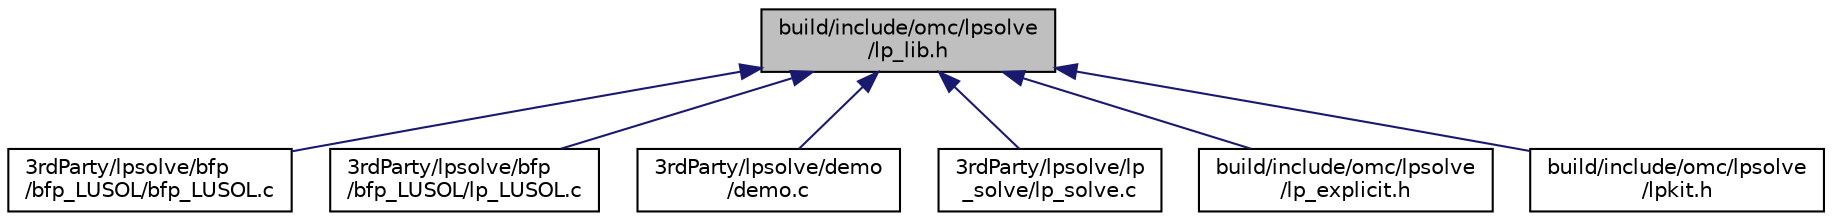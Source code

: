 digraph "build/include/omc/lpsolve/lp_lib.h"
{
  edge [fontname="Helvetica",fontsize="10",labelfontname="Helvetica",labelfontsize="10"];
  node [fontname="Helvetica",fontsize="10",shape=record];
  Node13 [label="build/include/omc/lpsolve\l/lp_lib.h",height=0.2,width=0.4,color="black", fillcolor="grey75", style="filled", fontcolor="black"];
  Node13 -> Node14 [dir="back",color="midnightblue",fontsize="10",style="solid",fontname="Helvetica"];
  Node14 [label="3rdParty/lpsolve/bfp\l/bfp_LUSOL/bfp_LUSOL.c",height=0.2,width=0.4,color="black", fillcolor="white", style="filled",URL="$d4/d52/bfp___l_u_s_o_l_8c.html"];
  Node13 -> Node15 [dir="back",color="midnightblue",fontsize="10",style="solid",fontname="Helvetica"];
  Node15 [label="3rdParty/lpsolve/bfp\l/bfp_LUSOL/lp_LUSOL.c",height=0.2,width=0.4,color="black", fillcolor="white", style="filled",URL="$d5/df4/lp___l_u_s_o_l_8c.html"];
  Node13 -> Node16 [dir="back",color="midnightblue",fontsize="10",style="solid",fontname="Helvetica"];
  Node16 [label="3rdParty/lpsolve/demo\l/demo.c",height=0.2,width=0.4,color="black", fillcolor="white", style="filled",URL="$de/d15/demo_8c.html"];
  Node13 -> Node17 [dir="back",color="midnightblue",fontsize="10",style="solid",fontname="Helvetica"];
  Node17 [label="3rdParty/lpsolve/lp\l_solve/lp_solve.c",height=0.2,width=0.4,color="black", fillcolor="white", style="filled",URL="$df/d72/lp__solve_8c.html"];
  Node13 -> Node18 [dir="back",color="midnightblue",fontsize="10",style="solid",fontname="Helvetica"];
  Node18 [label="build/include/omc/lpsolve\l/lp_explicit.h",height=0.2,width=0.4,color="black", fillcolor="white", style="filled",URL="$d1/dc6/build_2include_2omc_2lpsolve_2lp__explicit_8h.html"];
  Node13 -> Node19 [dir="back",color="midnightblue",fontsize="10",style="solid",fontname="Helvetica"];
  Node19 [label="build/include/omc/lpsolve\l/lpkit.h",height=0.2,width=0.4,color="black", fillcolor="white", style="filled",URL="$dc/d38/build_2include_2omc_2lpsolve_2lpkit_8h.html"];
}
